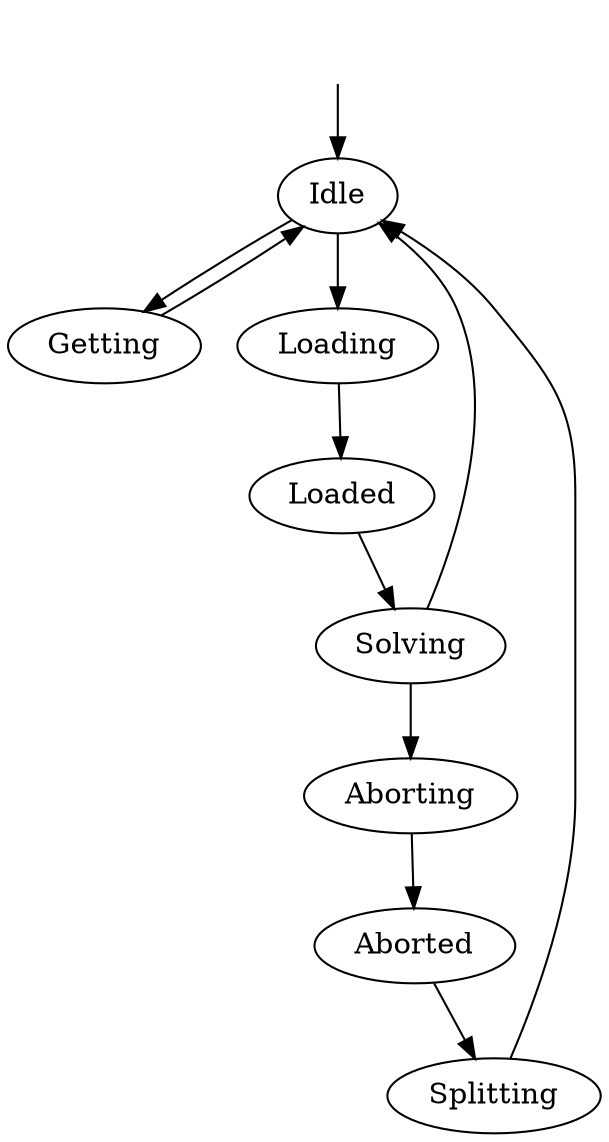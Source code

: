 digraph G {
	falsenode [shape=none, label=""];
	falsenode -> Idle;
	Idle -> Getting;
	Idle -> Loading;
	Getting -> Idle;
	Loading -> Loaded;
	Loaded -> Solving;
	Solving -> Idle;
	Solving -> Aborting;
	Aborting -> Aborted;
	Aborted -> Splitting;
	Splitting -> Idle;
}